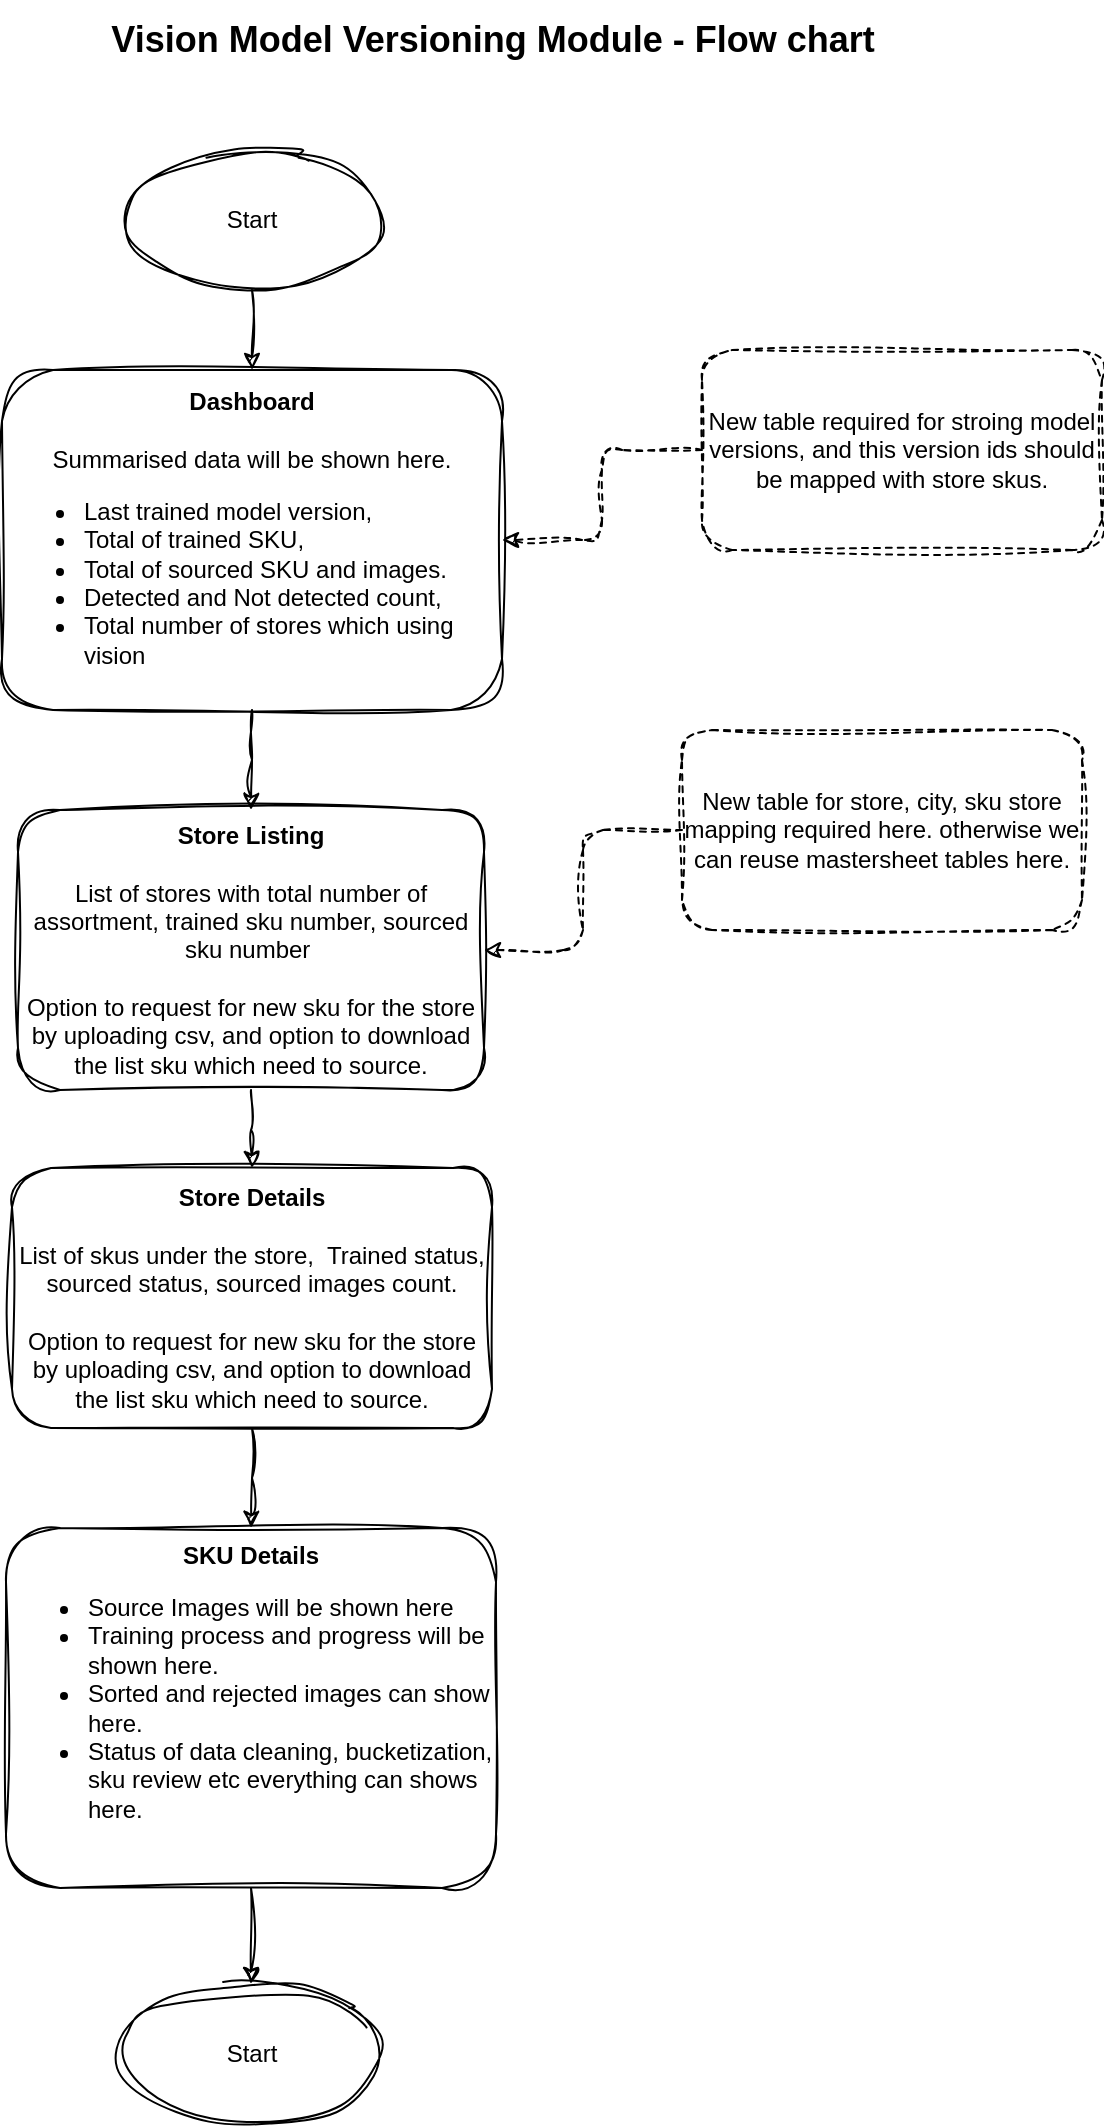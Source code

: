 <mxfile version="24.0.4" type="github">
  <diagram name="Page-1" id="vmxqucWGRHVJAcCM3PUT">
    <mxGraphModel dx="821" dy="466" grid="1" gridSize="10" guides="1" tooltips="1" connect="1" arrows="1" fold="1" page="1" pageScale="1" pageWidth="827" pageHeight="1169" math="0" shadow="0">
      <root>
        <mxCell id="0" />
        <mxCell id="1" parent="0" />
        <mxCell id="vORDeZxFz1jC5OVi5Ggl-19" style="edgeStyle=orthogonalEdgeStyle;rounded=0;orthogonalLoop=1;jettySize=auto;html=1;exitX=0.5;exitY=1;exitDx=0;exitDy=0;entryX=0.5;entryY=0;entryDx=0;entryDy=0;sketch=1;curveFitting=1;jiggle=2;flowAnimation=1;" edge="1" parent="1" source="vORDeZxFz1jC5OVi5Ggl-2" target="vORDeZxFz1jC5OVi5Ggl-15">
          <mxGeometry relative="1" as="geometry" />
        </mxCell>
        <mxCell id="vORDeZxFz1jC5OVi5Ggl-2" value="Start" style="ellipse;whiteSpace=wrap;html=1;sketch=1;curveFitting=1;jiggle=2;fillColor=none;" vertex="1" parent="1">
          <mxGeometry x="120" y="105" width="130" height="70" as="geometry" />
        </mxCell>
        <mxCell id="vORDeZxFz1jC5OVi5Ggl-7" value="" style="edgeStyle=orthogonalEdgeStyle;rounded=0;orthogonalLoop=1;jettySize=auto;html=1;sketch=1;curveFitting=1;jiggle=2;flowAnimation=1;" edge="1" parent="1" source="vORDeZxFz1jC5OVi5Ggl-3" target="vORDeZxFz1jC5OVi5Ggl-6">
          <mxGeometry relative="1" as="geometry" />
        </mxCell>
        <mxCell id="vORDeZxFz1jC5OVi5Ggl-3" value="&lt;b&gt;Store Listing&lt;/b&gt;&lt;div&gt;&lt;b&gt;&lt;br&gt;&lt;/b&gt;&lt;/div&gt;&lt;div&gt;List of stores with total number of assortment, trained sku number, sourced sku number&amp;nbsp;&lt;/div&gt;&lt;div&gt;&lt;br&gt;&lt;/div&gt;&lt;div&gt;Option to request for new sku for the store by uploading csv, and option to download the list sku which need to source.&lt;br&gt;&lt;/div&gt;" style="whiteSpace=wrap;html=1;rounded=1;sketch=1;curveFitting=1;jiggle=2;fillColor=none;" vertex="1" parent="1">
          <mxGeometry x="68" y="435" width="233" height="140" as="geometry" />
        </mxCell>
        <mxCell id="vORDeZxFz1jC5OVi5Ggl-9" value="" style="edgeStyle=orthogonalEdgeStyle;rounded=0;orthogonalLoop=1;jettySize=auto;html=1;sketch=1;curveFitting=1;jiggle=2;flowAnimation=1;" edge="1" parent="1" source="vORDeZxFz1jC5OVi5Ggl-6" target="vORDeZxFz1jC5OVi5Ggl-8">
          <mxGeometry relative="1" as="geometry" />
        </mxCell>
        <mxCell id="vORDeZxFz1jC5OVi5Ggl-6" value="&lt;b&gt;Store Details&lt;/b&gt;&lt;div&gt;&lt;b&gt;&lt;br&gt;&lt;/b&gt;&lt;/div&gt;&lt;div&gt;List of skus under the store,&amp;nbsp; Trained status, sourced status, sourced images count.&lt;/div&gt;&lt;div&gt;&lt;br&gt;&lt;/div&gt;&lt;div&gt;Option to request for new sku for the store by uploading csv, and option to download the list sku which need to source.&lt;br&gt;&lt;/div&gt;" style="whiteSpace=wrap;html=1;rounded=1;sketch=1;curveFitting=1;jiggle=2;fillColor=none;" vertex="1" parent="1">
          <mxGeometry x="65" y="614" width="240" height="130" as="geometry" />
        </mxCell>
        <mxCell id="vORDeZxFz1jC5OVi5Ggl-23" value="" style="edgeStyle=orthogonalEdgeStyle;rounded=0;orthogonalLoop=1;jettySize=auto;html=1;sketch=1;curveFitting=1;jiggle=2;" edge="1" parent="1" source="vORDeZxFz1jC5OVi5Ggl-8" target="vORDeZxFz1jC5OVi5Ggl-22">
          <mxGeometry relative="1" as="geometry" />
        </mxCell>
        <mxCell id="vORDeZxFz1jC5OVi5Ggl-8" value="&lt;b&gt;SKU Details&lt;/b&gt;&lt;div&gt;&lt;ul&gt;&lt;li style=&quot;text-align: left;&quot;&gt;&lt;span style=&quot;background-color: initial;&quot;&gt;Source Images will be shown here&lt;/span&gt;&lt;/li&gt;&lt;li style=&quot;text-align: left;&quot;&gt;Training process and progress will be shown here.&lt;/li&gt;&lt;li style=&quot;text-align: left;&quot;&gt;Sorted and rejected images can show here.&lt;/li&gt;&lt;li style=&quot;text-align: left;&quot;&gt;Status of data cleaning, bucketization, sku review etc everything can shows here.&lt;/li&gt;&lt;/ul&gt;&lt;/div&gt;&lt;div&gt;&lt;br&gt;&lt;/div&gt;" style="whiteSpace=wrap;html=1;rounded=1;sketch=1;curveFitting=1;jiggle=2;fillColor=none;" vertex="1" parent="1">
          <mxGeometry x="62" y="794" width="245" height="180" as="geometry" />
        </mxCell>
        <mxCell id="vORDeZxFz1jC5OVi5Ggl-16" value="" style="edgeStyle=orthogonalEdgeStyle;rounded=0;orthogonalLoop=1;jettySize=auto;html=1;sketch=1;curveFitting=1;jiggle=2;flowAnimation=1;" edge="1" parent="1" source="vORDeZxFz1jC5OVi5Ggl-15" target="vORDeZxFz1jC5OVi5Ggl-3">
          <mxGeometry relative="1" as="geometry" />
        </mxCell>
        <mxCell id="vORDeZxFz1jC5OVi5Ggl-15" value="&lt;b&gt;Dashboard&lt;/b&gt;&lt;div&gt;&lt;b&gt;&lt;br&gt;&lt;/b&gt;&lt;div&gt;Summarised data will be shown here.&lt;/div&gt;&lt;div&gt;&lt;ul&gt;&lt;li style=&quot;text-align: left;&quot;&gt;Last trained model version,&amp;nbsp;&lt;/li&gt;&lt;li style=&quot;text-align: left;&quot;&gt;Total of trained SKU,&amp;nbsp;&lt;/li&gt;&lt;li style=&quot;text-align: left;&quot;&gt;Total of sourced SKU and images.&lt;/li&gt;&lt;li style=&quot;text-align: left;&quot;&gt;Detected and Not detected count,&lt;/li&gt;&lt;li style=&quot;text-align: left;&quot;&gt;Total number of stores which using vision&lt;/li&gt;&lt;/ul&gt;&lt;/div&gt;&lt;/div&gt;" style="whiteSpace=wrap;html=1;rounded=1;fillColor=none;strokeColor=default;sketch=1;curveFitting=1;jiggle=2;" vertex="1" parent="1">
          <mxGeometry x="60" y="215" width="250" height="170" as="geometry" />
        </mxCell>
        <mxCell id="vORDeZxFz1jC5OVi5Ggl-28" style="edgeStyle=orthogonalEdgeStyle;rounded=1;orthogonalLoop=1;jettySize=auto;html=1;exitX=0;exitY=0.5;exitDx=0;exitDy=0;entryX=1;entryY=0.5;entryDx=0;entryDy=0;curved=0;sketch=1;curveFitting=1;jiggle=2;dashed=1;" edge="1" parent="1" source="vORDeZxFz1jC5OVi5Ggl-20" target="vORDeZxFz1jC5OVi5Ggl-3">
          <mxGeometry relative="1" as="geometry" />
        </mxCell>
        <mxCell id="vORDeZxFz1jC5OVi5Ggl-20" value="New table for store, city, sku store mapping required here. otherwise we can reuse mastersheet tables here." style="rounded=1;whiteSpace=wrap;html=1;sketch=1;curveFitting=1;jiggle=2;fillColor=none;dashed=1;" vertex="1" parent="1">
          <mxGeometry x="400" y="395" width="200" height="100" as="geometry" />
        </mxCell>
        <mxCell id="vORDeZxFz1jC5OVi5Ggl-22" value="Start" style="ellipse;whiteSpace=wrap;html=1;sketch=1;curveFitting=1;jiggle=2;fillColor=none;" vertex="1" parent="1">
          <mxGeometry x="119.5" y="1022" width="130" height="70" as="geometry" />
        </mxCell>
        <mxCell id="vORDeZxFz1jC5OVi5Ggl-27" style="edgeStyle=orthogonalEdgeStyle;rounded=1;orthogonalLoop=1;jettySize=auto;html=1;exitX=0;exitY=0.5;exitDx=0;exitDy=0;entryX=1;entryY=0.5;entryDx=0;entryDy=0;dashed=1;sketch=1;curveFitting=1;jiggle=2;curved=0;" edge="1" parent="1" source="vORDeZxFz1jC5OVi5Ggl-26" target="vORDeZxFz1jC5OVi5Ggl-15">
          <mxGeometry relative="1" as="geometry" />
        </mxCell>
        <mxCell id="vORDeZxFz1jC5OVi5Ggl-26" value="New table required for stroing model versions, and this version ids should be mapped with store skus." style="rounded=1;whiteSpace=wrap;html=1;sketch=1;curveFitting=1;jiggle=2;fillColor=none;dashed=1;" vertex="1" parent="1">
          <mxGeometry x="410" y="205" width="200" height="100" as="geometry" />
        </mxCell>
        <mxCell id="vORDeZxFz1jC5OVi5Ggl-29" value="&lt;b&gt;&lt;font style=&quot;font-size: 18px;&quot;&gt;Vision Model Versioning Module - Flow chart&lt;/font&gt;&lt;/b&gt;" style="text;html=1;align=center;verticalAlign=middle;resizable=0;points=[];autosize=1;strokeColor=none;fillColor=none;sketch=1;curveFitting=1;jiggle=2;" vertex="1" parent="1">
          <mxGeometry x="100" y="30" width="410" height="40" as="geometry" />
        </mxCell>
      </root>
    </mxGraphModel>
  </diagram>
</mxfile>
